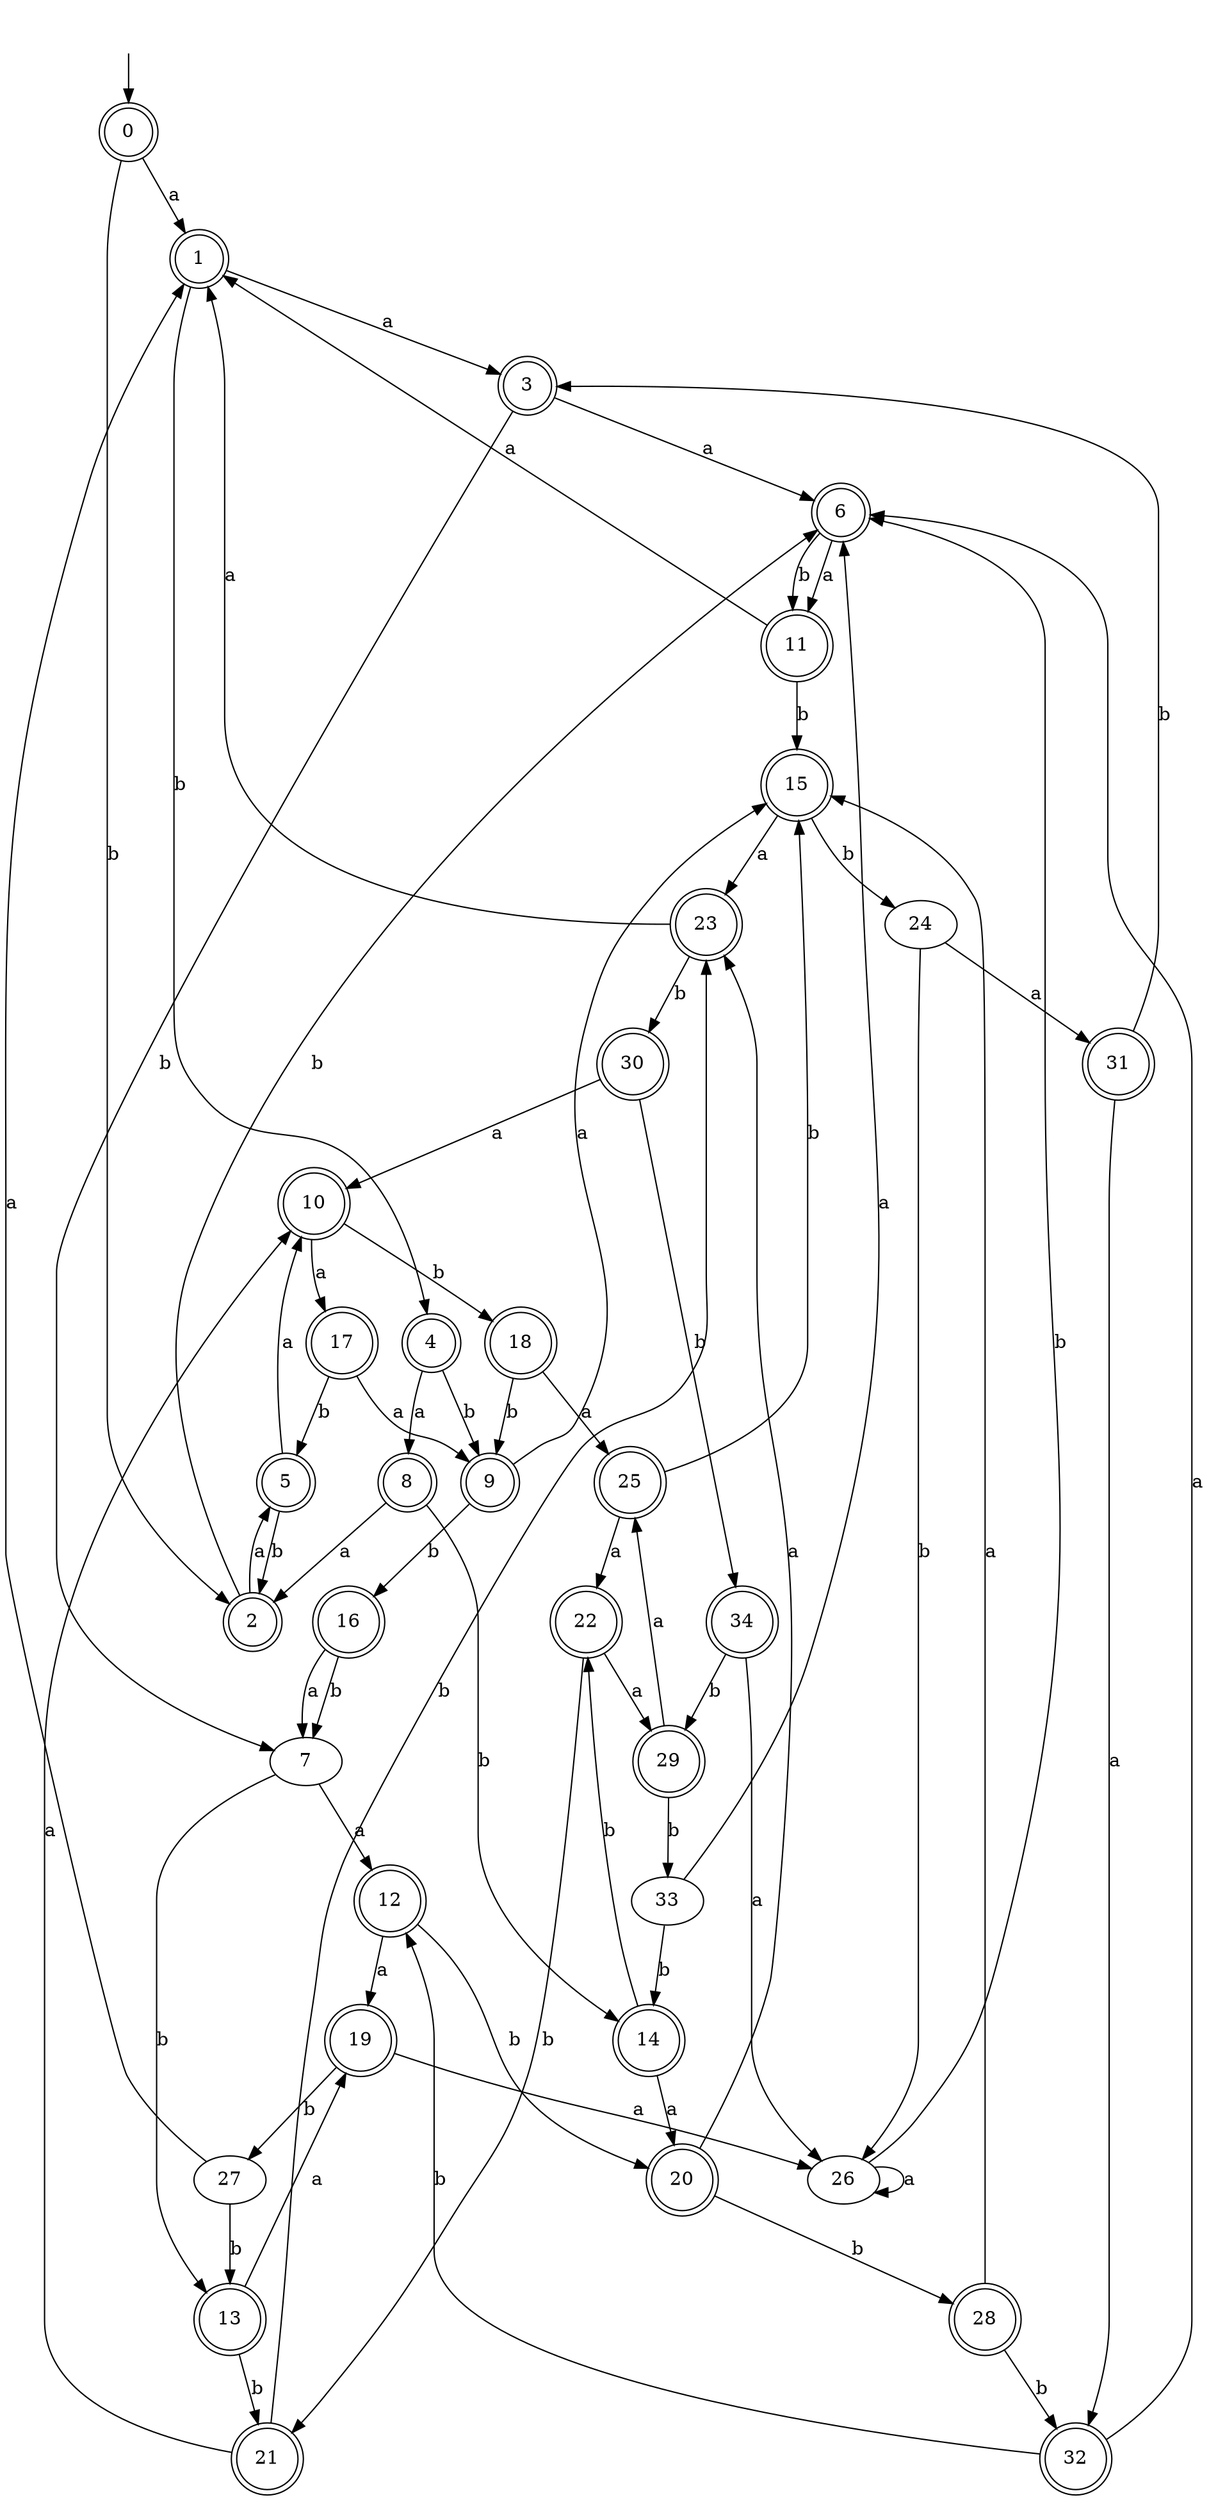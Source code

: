 digraph RandomDFA {
  __start0 [label="", shape=none];
  __start0 -> 0 [label=""];
  0 [shape=circle] [shape=doublecircle]
  0 -> 1 [label="a"]
  0 -> 2 [label="b"]
  1 [shape=doublecircle]
  1 -> 3 [label="a"]
  1 -> 4 [label="b"]
  2 [shape=doublecircle]
  2 -> 5 [label="a"]
  2 -> 6 [label="b"]
  3 [shape=doublecircle]
  3 -> 6 [label="a"]
  3 -> 7 [label="b"]
  4 [shape=doublecircle]
  4 -> 8 [label="a"]
  4 -> 9 [label="b"]
  5 [shape=doublecircle]
  5 -> 10 [label="a"]
  5 -> 2 [label="b"]
  6 [shape=doublecircle]
  6 -> 11 [label="a"]
  6 -> 11 [label="b"]
  7
  7 -> 12 [label="a"]
  7 -> 13 [label="b"]
  8 [shape=doublecircle]
  8 -> 2 [label="a"]
  8 -> 14 [label="b"]
  9 [shape=doublecircle]
  9 -> 15 [label="a"]
  9 -> 16 [label="b"]
  10 [shape=doublecircle]
  10 -> 17 [label="a"]
  10 -> 18 [label="b"]
  11 [shape=doublecircle]
  11 -> 1 [label="a"]
  11 -> 15 [label="b"]
  12 [shape=doublecircle]
  12 -> 19 [label="a"]
  12 -> 20 [label="b"]
  13 [shape=doublecircle]
  13 -> 19 [label="a"]
  13 -> 21 [label="b"]
  14 [shape=doublecircle]
  14 -> 20 [label="a"]
  14 -> 22 [label="b"]
  15 [shape=doublecircle]
  15 -> 23 [label="a"]
  15 -> 24 [label="b"]
  16 [shape=doublecircle]
  16 -> 7 [label="a"]
  16 -> 7 [label="b"]
  17 [shape=doublecircle]
  17 -> 9 [label="a"]
  17 -> 5 [label="b"]
  18 [shape=doublecircle]
  18 -> 25 [label="a"]
  18 -> 9 [label="b"]
  19 [shape=doublecircle]
  19 -> 26 [label="a"]
  19 -> 27 [label="b"]
  20 [shape=doublecircle]
  20 -> 23 [label="a"]
  20 -> 28 [label="b"]
  21 [shape=doublecircle]
  21 -> 10 [label="a"]
  21 -> 23 [label="b"]
  22 [shape=doublecircle]
  22 -> 29 [label="a"]
  22 -> 21 [label="b"]
  23 [shape=doublecircle]
  23 -> 1 [label="a"]
  23 -> 30 [label="b"]
  24
  24 -> 31 [label="a"]
  24 -> 26 [label="b"]
  25 [shape=doublecircle]
  25 -> 22 [label="a"]
  25 -> 15 [label="b"]
  26
  26 -> 26 [label="a"]
  26 -> 6 [label="b"]
  27
  27 -> 1 [label="a"]
  27 -> 13 [label="b"]
  28 [shape=doublecircle]
  28 -> 15 [label="a"]
  28 -> 32 [label="b"]
  29 [shape=doublecircle]
  29 -> 25 [label="a"]
  29 -> 33 [label="b"]
  30 [shape=doublecircle]
  30 -> 10 [label="a"]
  30 -> 34 [label="b"]
  31 [shape=doublecircle]
  31 -> 32 [label="a"]
  31 -> 3 [label="b"]
  32 [shape=doublecircle]
  32 -> 6 [label="a"]
  32 -> 12 [label="b"]
  33
  33 -> 6 [label="a"]
  33 -> 14 [label="b"]
  34 [shape=doublecircle]
  34 -> 26 [label="a"]
  34 -> 29 [label="b"]
}
